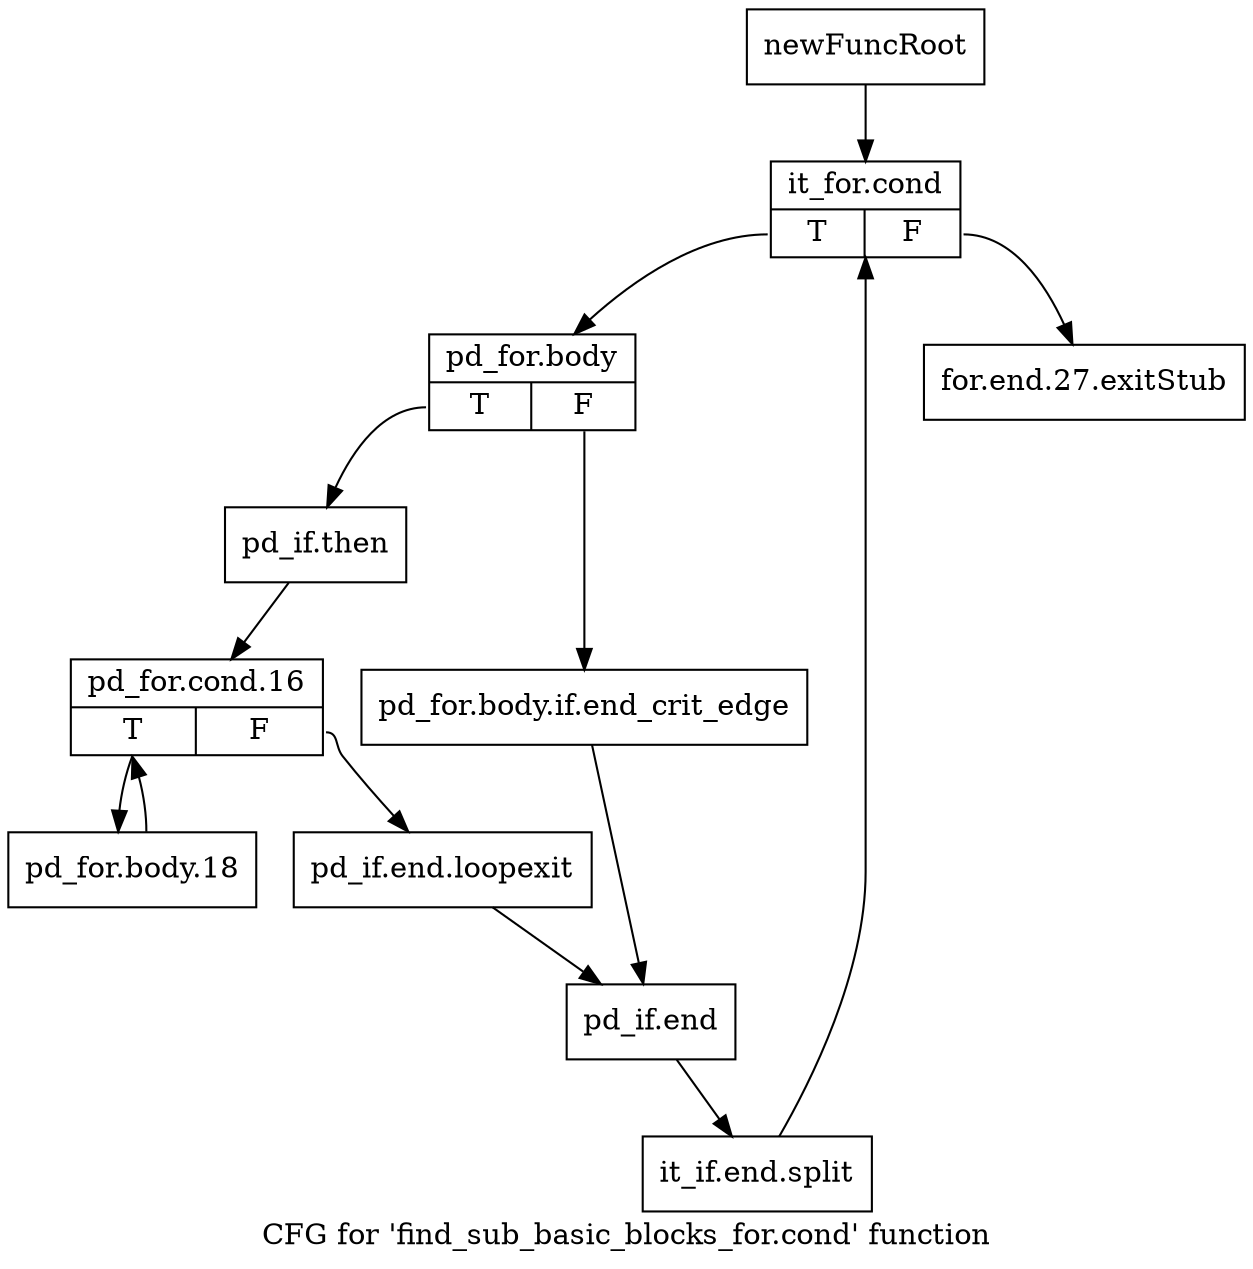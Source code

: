 digraph "CFG for 'find_sub_basic_blocks_for.cond' function" {
	label="CFG for 'find_sub_basic_blocks_for.cond' function";

	Node0x7b223d0 [shape=record,label="{newFuncRoot}"];
	Node0x7b223d0 -> Node0x7b22470;
	Node0x7b22420 [shape=record,label="{for.end.27.exitStub}"];
	Node0x7b22470 [shape=record,label="{it_for.cond|{<s0>T|<s1>F}}"];
	Node0x7b22470:s0 -> Node0x7b224c0;
	Node0x7b22470:s1 -> Node0x7b22420;
	Node0x7b224c0 [shape=record,label="{pd_for.body|{<s0>T|<s1>F}}"];
	Node0x7b224c0:s0 -> Node0x7b22560;
	Node0x7b224c0:s1 -> Node0x7b22510;
	Node0x7b22510 [shape=record,label="{pd_for.body.if.end_crit_edge}"];
	Node0x7b22510 -> Node0x7b22650;
	Node0x7b22560 [shape=record,label="{pd_if.then}"];
	Node0x7b22560 -> Node0x7b225b0;
	Node0x7b225b0 [shape=record,label="{pd_for.cond.16|{<s0>T|<s1>F}}"];
	Node0x7b225b0:s0 -> Node0x7b226a0;
	Node0x7b225b0:s1 -> Node0x7b22600;
	Node0x7b22600 [shape=record,label="{pd_if.end.loopexit}"];
	Node0x7b22600 -> Node0x7b22650;
	Node0x7b22650 [shape=record,label="{pd_if.end}"];
	Node0x7b22650 -> Node0xf0a0060;
	Node0xf0a0060 [shape=record,label="{it_if.end.split}"];
	Node0xf0a0060 -> Node0x7b22470;
	Node0x7b226a0 [shape=record,label="{pd_for.body.18}"];
	Node0x7b226a0 -> Node0x7b225b0;
}

